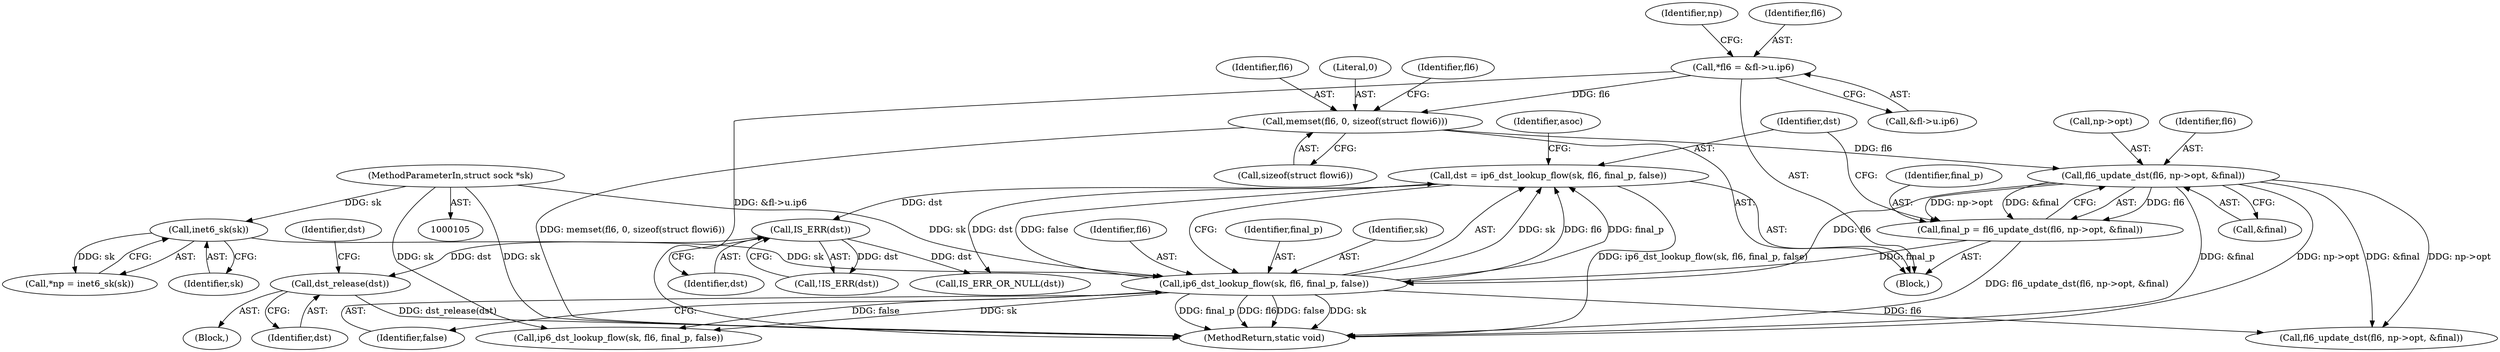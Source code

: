 digraph "0_linux_95ee62083cb6453e056562d91f597552021e6ae7@pointer" {
"1000338" [label="(Call,dst_release(dst))"];
"1000288" [label="(Call,IS_ERR(dst))"];
"1000261" [label="(Call,dst = ip6_dst_lookup_flow(sk, fl6, final_p, false))"];
"1000263" [label="(Call,ip6_dst_lookup_flow(sk, fl6, final_p, false))"];
"1000134" [label="(Call,inet6_sk(sk))"];
"1000109" [label="(MethodParameterIn,struct sock *sk)"];
"1000254" [label="(Call,fl6_update_dst(fl6, np->opt, &final))"];
"1000157" [label="(Call,memset(fl6, 0, sizeof(struct flowi6)))"];
"1000122" [label="(Call,*fl6 = &fl->u.ip6)"];
"1000252" [label="(Call,final_p = fl6_update_dst(fl6, np->opt, &final))"];
"1000160" [label="(Call,sizeof(struct flowi6))"];
"1000135" [label="(Identifier,sk)"];
"1000157" [label="(Call,memset(fl6, 0, sizeof(struct flowi6)))"];
"1000263" [label="(Call,ip6_dst_lookup_flow(sk, fl6, final_p, false))"];
"1000491" [label="(MethodReturn,static void)"];
"1000288" [label="(Call,IS_ERR(dst))"];
"1000261" [label="(Call,dst = ip6_dst_lookup_flow(sk, fl6, final_p, false))"];
"1000158" [label="(Identifier,fl6)"];
"1000265" [label="(Identifier,fl6)"];
"1000132" [label="(Call,*np = inet6_sk(sk))"];
"1000122" [label="(Call,*fl6 = &fl->u.ip6)"];
"1000425" [label="(Call,fl6_update_dst(fl6, np->opt, &final))"];
"1000271" [label="(Identifier,asoc)"];
"1000266" [label="(Identifier,final_p)"];
"1000109" [label="(MethodParameterIn,struct sock *sk)"];
"1000256" [label="(Call,np->opt)"];
"1000339" [label="(Identifier,dst)"];
"1000264" [label="(Identifier,sk)"];
"1000254" [label="(Call,fl6_update_dst(fl6, np->opt, &final))"];
"1000338" [label="(Call,dst_release(dst))"];
"1000290" [label="(Block,)"];
"1000134" [label="(Call,inet6_sk(sk))"];
"1000262" [label="(Identifier,dst)"];
"1000159" [label="(Literal,0)"];
"1000133" [label="(Identifier,np)"];
"1000110" [label="(Block,)"];
"1000289" [label="(Identifier,dst)"];
"1000164" [label="(Identifier,fl6)"];
"1000341" [label="(Identifier,dst)"];
"1000287" [label="(Call,!IS_ERR(dst))"];
"1000442" [label="(Call,IS_ERR_OR_NULL(dst))"];
"1000259" [label="(Call,&final)"];
"1000252" [label="(Call,final_p = fl6_update_dst(fl6, np->opt, &final))"];
"1000253" [label="(Identifier,final_p)"];
"1000434" [label="(Call,ip6_dst_lookup_flow(sk, fl6, final_p, false))"];
"1000267" [label="(Identifier,false)"];
"1000123" [label="(Identifier,fl6)"];
"1000124" [label="(Call,&fl->u.ip6)"];
"1000255" [label="(Identifier,fl6)"];
"1000338" -> "1000290"  [label="AST: "];
"1000338" -> "1000339"  [label="CFG: "];
"1000339" -> "1000338"  [label="AST: "];
"1000341" -> "1000338"  [label="CFG: "];
"1000338" -> "1000491"  [label="DDG: dst_release(dst)"];
"1000288" -> "1000338"  [label="DDG: dst"];
"1000288" -> "1000287"  [label="AST: "];
"1000288" -> "1000289"  [label="CFG: "];
"1000289" -> "1000288"  [label="AST: "];
"1000287" -> "1000288"  [label="CFG: "];
"1000288" -> "1000287"  [label="DDG: dst"];
"1000261" -> "1000288"  [label="DDG: dst"];
"1000288" -> "1000442"  [label="DDG: dst"];
"1000261" -> "1000110"  [label="AST: "];
"1000261" -> "1000263"  [label="CFG: "];
"1000262" -> "1000261"  [label="AST: "];
"1000263" -> "1000261"  [label="AST: "];
"1000271" -> "1000261"  [label="CFG: "];
"1000261" -> "1000491"  [label="DDG: ip6_dst_lookup_flow(sk, fl6, final_p, false)"];
"1000263" -> "1000261"  [label="DDG: sk"];
"1000263" -> "1000261"  [label="DDG: fl6"];
"1000263" -> "1000261"  [label="DDG: final_p"];
"1000263" -> "1000261"  [label="DDG: false"];
"1000261" -> "1000442"  [label="DDG: dst"];
"1000263" -> "1000267"  [label="CFG: "];
"1000264" -> "1000263"  [label="AST: "];
"1000265" -> "1000263"  [label="AST: "];
"1000266" -> "1000263"  [label="AST: "];
"1000267" -> "1000263"  [label="AST: "];
"1000263" -> "1000491"  [label="DDG: fl6"];
"1000263" -> "1000491"  [label="DDG: false"];
"1000263" -> "1000491"  [label="DDG: sk"];
"1000263" -> "1000491"  [label="DDG: final_p"];
"1000134" -> "1000263"  [label="DDG: sk"];
"1000109" -> "1000263"  [label="DDG: sk"];
"1000254" -> "1000263"  [label="DDG: fl6"];
"1000252" -> "1000263"  [label="DDG: final_p"];
"1000263" -> "1000425"  [label="DDG: fl6"];
"1000263" -> "1000434"  [label="DDG: sk"];
"1000263" -> "1000434"  [label="DDG: false"];
"1000134" -> "1000132"  [label="AST: "];
"1000134" -> "1000135"  [label="CFG: "];
"1000135" -> "1000134"  [label="AST: "];
"1000132" -> "1000134"  [label="CFG: "];
"1000134" -> "1000132"  [label="DDG: sk"];
"1000109" -> "1000134"  [label="DDG: sk"];
"1000109" -> "1000105"  [label="AST: "];
"1000109" -> "1000491"  [label="DDG: sk"];
"1000109" -> "1000434"  [label="DDG: sk"];
"1000254" -> "1000252"  [label="AST: "];
"1000254" -> "1000259"  [label="CFG: "];
"1000255" -> "1000254"  [label="AST: "];
"1000256" -> "1000254"  [label="AST: "];
"1000259" -> "1000254"  [label="AST: "];
"1000252" -> "1000254"  [label="CFG: "];
"1000254" -> "1000491"  [label="DDG: &final"];
"1000254" -> "1000491"  [label="DDG: np->opt"];
"1000254" -> "1000252"  [label="DDG: fl6"];
"1000254" -> "1000252"  [label="DDG: np->opt"];
"1000254" -> "1000252"  [label="DDG: &final"];
"1000157" -> "1000254"  [label="DDG: fl6"];
"1000254" -> "1000425"  [label="DDG: np->opt"];
"1000254" -> "1000425"  [label="DDG: &final"];
"1000157" -> "1000110"  [label="AST: "];
"1000157" -> "1000160"  [label="CFG: "];
"1000158" -> "1000157"  [label="AST: "];
"1000159" -> "1000157"  [label="AST: "];
"1000160" -> "1000157"  [label="AST: "];
"1000164" -> "1000157"  [label="CFG: "];
"1000157" -> "1000491"  [label="DDG: memset(fl6, 0, sizeof(struct flowi6))"];
"1000122" -> "1000157"  [label="DDG: fl6"];
"1000122" -> "1000110"  [label="AST: "];
"1000122" -> "1000124"  [label="CFG: "];
"1000123" -> "1000122"  [label="AST: "];
"1000124" -> "1000122"  [label="AST: "];
"1000133" -> "1000122"  [label="CFG: "];
"1000122" -> "1000491"  [label="DDG: &fl->u.ip6"];
"1000252" -> "1000110"  [label="AST: "];
"1000253" -> "1000252"  [label="AST: "];
"1000262" -> "1000252"  [label="CFG: "];
"1000252" -> "1000491"  [label="DDG: fl6_update_dst(fl6, np->opt, &final)"];
}
